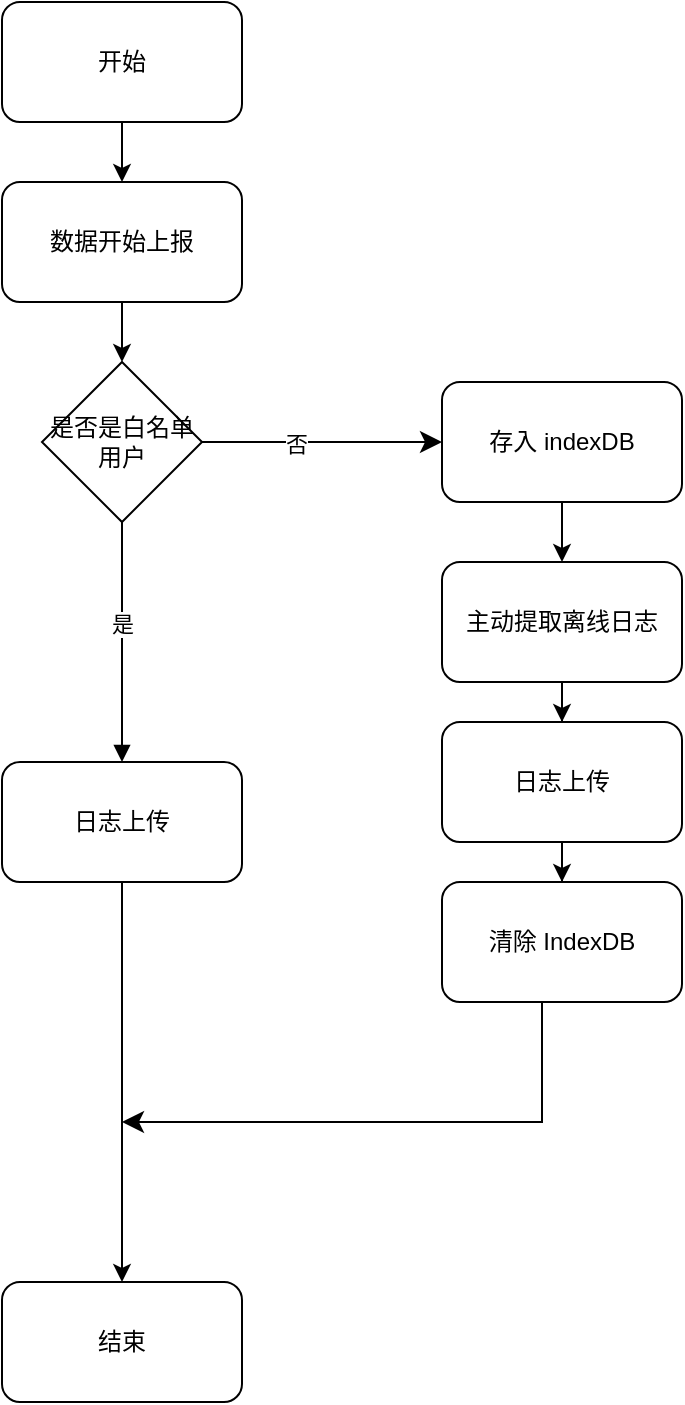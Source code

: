 <mxfile version="21.0.6" type="github">
  <diagram name="第 1 页" id="IT4s2EiO6ka8GxfyGY2X">
    <mxGraphModel dx="1050" dy="581" grid="1" gridSize="10" guides="1" tooltips="1" connect="1" arrows="1" fold="1" page="1" pageScale="1" pageWidth="827" pageHeight="1169" math="0" shadow="0">
      <root>
        <mxCell id="0" />
        <mxCell id="1" parent="0" />
        <mxCell id="2stltuO-EHjp4fbqWveh-1" value="开始" style="rounded=1;whiteSpace=wrap;html=1;" vertex="1" parent="1">
          <mxGeometry x="270" y="80" width="120" height="60" as="geometry" />
        </mxCell>
        <mxCell id="2stltuO-EHjp4fbqWveh-2" value="数据开始上报" style="rounded=1;whiteSpace=wrap;html=1;" vertex="1" parent="1">
          <mxGeometry x="270" y="170" width="120" height="60" as="geometry" />
        </mxCell>
        <mxCell id="2stltuO-EHjp4fbqWveh-3" value="是否是白名单用户" style="rhombus;whiteSpace=wrap;html=1;" vertex="1" parent="1">
          <mxGeometry x="290" y="260" width="80" height="80" as="geometry" />
        </mxCell>
        <mxCell id="2stltuO-EHjp4fbqWveh-7" value="清除 IndexDB" style="rounded=1;whiteSpace=wrap;html=1;" vertex="1" parent="1">
          <mxGeometry x="490" y="520" width="120" height="60" as="geometry" />
        </mxCell>
        <mxCell id="2stltuO-EHjp4fbqWveh-30" value="" style="edgeStyle=orthogonalEdgeStyle;rounded=0;orthogonalLoop=1;jettySize=auto;html=1;" edge="1" parent="1" source="2stltuO-EHjp4fbqWveh-8" target="2stltuO-EHjp4fbqWveh-29">
          <mxGeometry relative="1" as="geometry" />
        </mxCell>
        <mxCell id="2stltuO-EHjp4fbqWveh-8" value="存入 indexDB" style="rounded=1;whiteSpace=wrap;html=1;" vertex="1" parent="1">
          <mxGeometry x="490" y="270" width="120" height="60" as="geometry" />
        </mxCell>
        <mxCell id="2stltuO-EHjp4fbqWveh-11" value="" style="endArrow=classic;html=1;rounded=0;" edge="1" parent="1" source="2stltuO-EHjp4fbqWveh-1" target="2stltuO-EHjp4fbqWveh-2">
          <mxGeometry width="50" height="50" relative="1" as="geometry">
            <mxPoint x="310" y="390" as="sourcePoint" />
            <mxPoint x="360" y="340" as="targetPoint" />
          </mxGeometry>
        </mxCell>
        <mxCell id="2stltuO-EHjp4fbqWveh-12" value="" style="endArrow=classic;html=1;rounded=0;" edge="1" parent="1" source="2stltuO-EHjp4fbqWveh-2" target="2stltuO-EHjp4fbqWveh-3">
          <mxGeometry width="50" height="50" relative="1" as="geometry">
            <mxPoint x="510" y="330" as="sourcePoint" />
            <mxPoint x="560" y="280" as="targetPoint" />
          </mxGeometry>
        </mxCell>
        <mxCell id="2stltuO-EHjp4fbqWveh-13" value="" style="edgeStyle=elbowEdgeStyle;elbow=horizontal;endArrow=classic;html=1;curved=0;rounded=0;endSize=8;startSize=8;exitX=1;exitY=0.5;exitDx=0;exitDy=0;" edge="1" parent="1" source="2stltuO-EHjp4fbqWveh-3" target="2stltuO-EHjp4fbqWveh-8">
          <mxGeometry width="50" height="50" relative="1" as="geometry">
            <mxPoint x="510" y="330" as="sourcePoint" />
            <mxPoint x="560" y="280" as="targetPoint" />
            <Array as="points">
              <mxPoint x="460" y="260" />
            </Array>
          </mxGeometry>
        </mxCell>
        <mxCell id="2stltuO-EHjp4fbqWveh-28" value="否" style="edgeLabel;html=1;align=center;verticalAlign=middle;resizable=0;points=[];" vertex="1" connectable="0" parent="2stltuO-EHjp4fbqWveh-13">
          <mxGeometry x="-0.22" y="-1" relative="1" as="geometry">
            <mxPoint as="offset" />
          </mxGeometry>
        </mxCell>
        <mxCell id="2stltuO-EHjp4fbqWveh-17" value="日志上传" style="rounded=1;whiteSpace=wrap;html=1;" vertex="1" parent="1">
          <mxGeometry x="270" y="460" width="120" height="60" as="geometry" />
        </mxCell>
        <mxCell id="2stltuO-EHjp4fbqWveh-18" value="结束" style="rounded=1;whiteSpace=wrap;html=1;" vertex="1" parent="1">
          <mxGeometry x="270" y="720" width="120" height="60" as="geometry" />
        </mxCell>
        <mxCell id="2stltuO-EHjp4fbqWveh-19" value="" style="edgeStyle=elbowEdgeStyle;elbow=vertical;endArrow=classic;html=1;curved=0;rounded=0;endSize=8;startSize=8;" edge="1" parent="1" source="2stltuO-EHjp4fbqWveh-7">
          <mxGeometry width="50" height="50" relative="1" as="geometry">
            <mxPoint x="510" y="530" as="sourcePoint" />
            <mxPoint x="330" y="640" as="targetPoint" />
            <Array as="points">
              <mxPoint x="540" y="640" />
            </Array>
          </mxGeometry>
        </mxCell>
        <mxCell id="2stltuO-EHjp4fbqWveh-20" value="" style="endArrow=classic;html=1;rounded=0;" edge="1" parent="1" source="2stltuO-EHjp4fbqWveh-17" target="2stltuO-EHjp4fbqWveh-18">
          <mxGeometry width="50" height="50" relative="1" as="geometry">
            <mxPoint x="510" y="530" as="sourcePoint" />
            <mxPoint x="560" y="480" as="targetPoint" />
          </mxGeometry>
        </mxCell>
        <mxCell id="2stltuO-EHjp4fbqWveh-21" value="是" style="html=1;verticalAlign=bottom;endArrow=block;rounded=0;" edge="1" parent="1" source="2stltuO-EHjp4fbqWveh-3" target="2stltuO-EHjp4fbqWveh-17">
          <mxGeometry x="-0.0" width="80" relative="1" as="geometry">
            <mxPoint x="290" y="370" as="sourcePoint" />
            <mxPoint x="340" y="510" as="targetPoint" />
            <mxPoint as="offset" />
          </mxGeometry>
        </mxCell>
        <mxCell id="2stltuO-EHjp4fbqWveh-33" value="" style="edgeStyle=orthogonalEdgeStyle;rounded=0;orthogonalLoop=1;jettySize=auto;html=1;" edge="1" parent="1" source="2stltuO-EHjp4fbqWveh-29" target="2stltuO-EHjp4fbqWveh-31">
          <mxGeometry relative="1" as="geometry" />
        </mxCell>
        <mxCell id="2stltuO-EHjp4fbqWveh-29" value="主动提取离线日志" style="rounded=1;whiteSpace=wrap;html=1;" vertex="1" parent="1">
          <mxGeometry x="490" y="360" width="120" height="60" as="geometry" />
        </mxCell>
        <mxCell id="2stltuO-EHjp4fbqWveh-34" value="" style="edgeStyle=orthogonalEdgeStyle;rounded=0;orthogonalLoop=1;jettySize=auto;html=1;" edge="1" parent="1" source="2stltuO-EHjp4fbqWveh-31" target="2stltuO-EHjp4fbqWveh-7">
          <mxGeometry relative="1" as="geometry" />
        </mxCell>
        <mxCell id="2stltuO-EHjp4fbqWveh-31" value="日志上传" style="rounded=1;whiteSpace=wrap;html=1;" vertex="1" parent="1">
          <mxGeometry x="490" y="440" width="120" height="60" as="geometry" />
        </mxCell>
      </root>
    </mxGraphModel>
  </diagram>
</mxfile>
